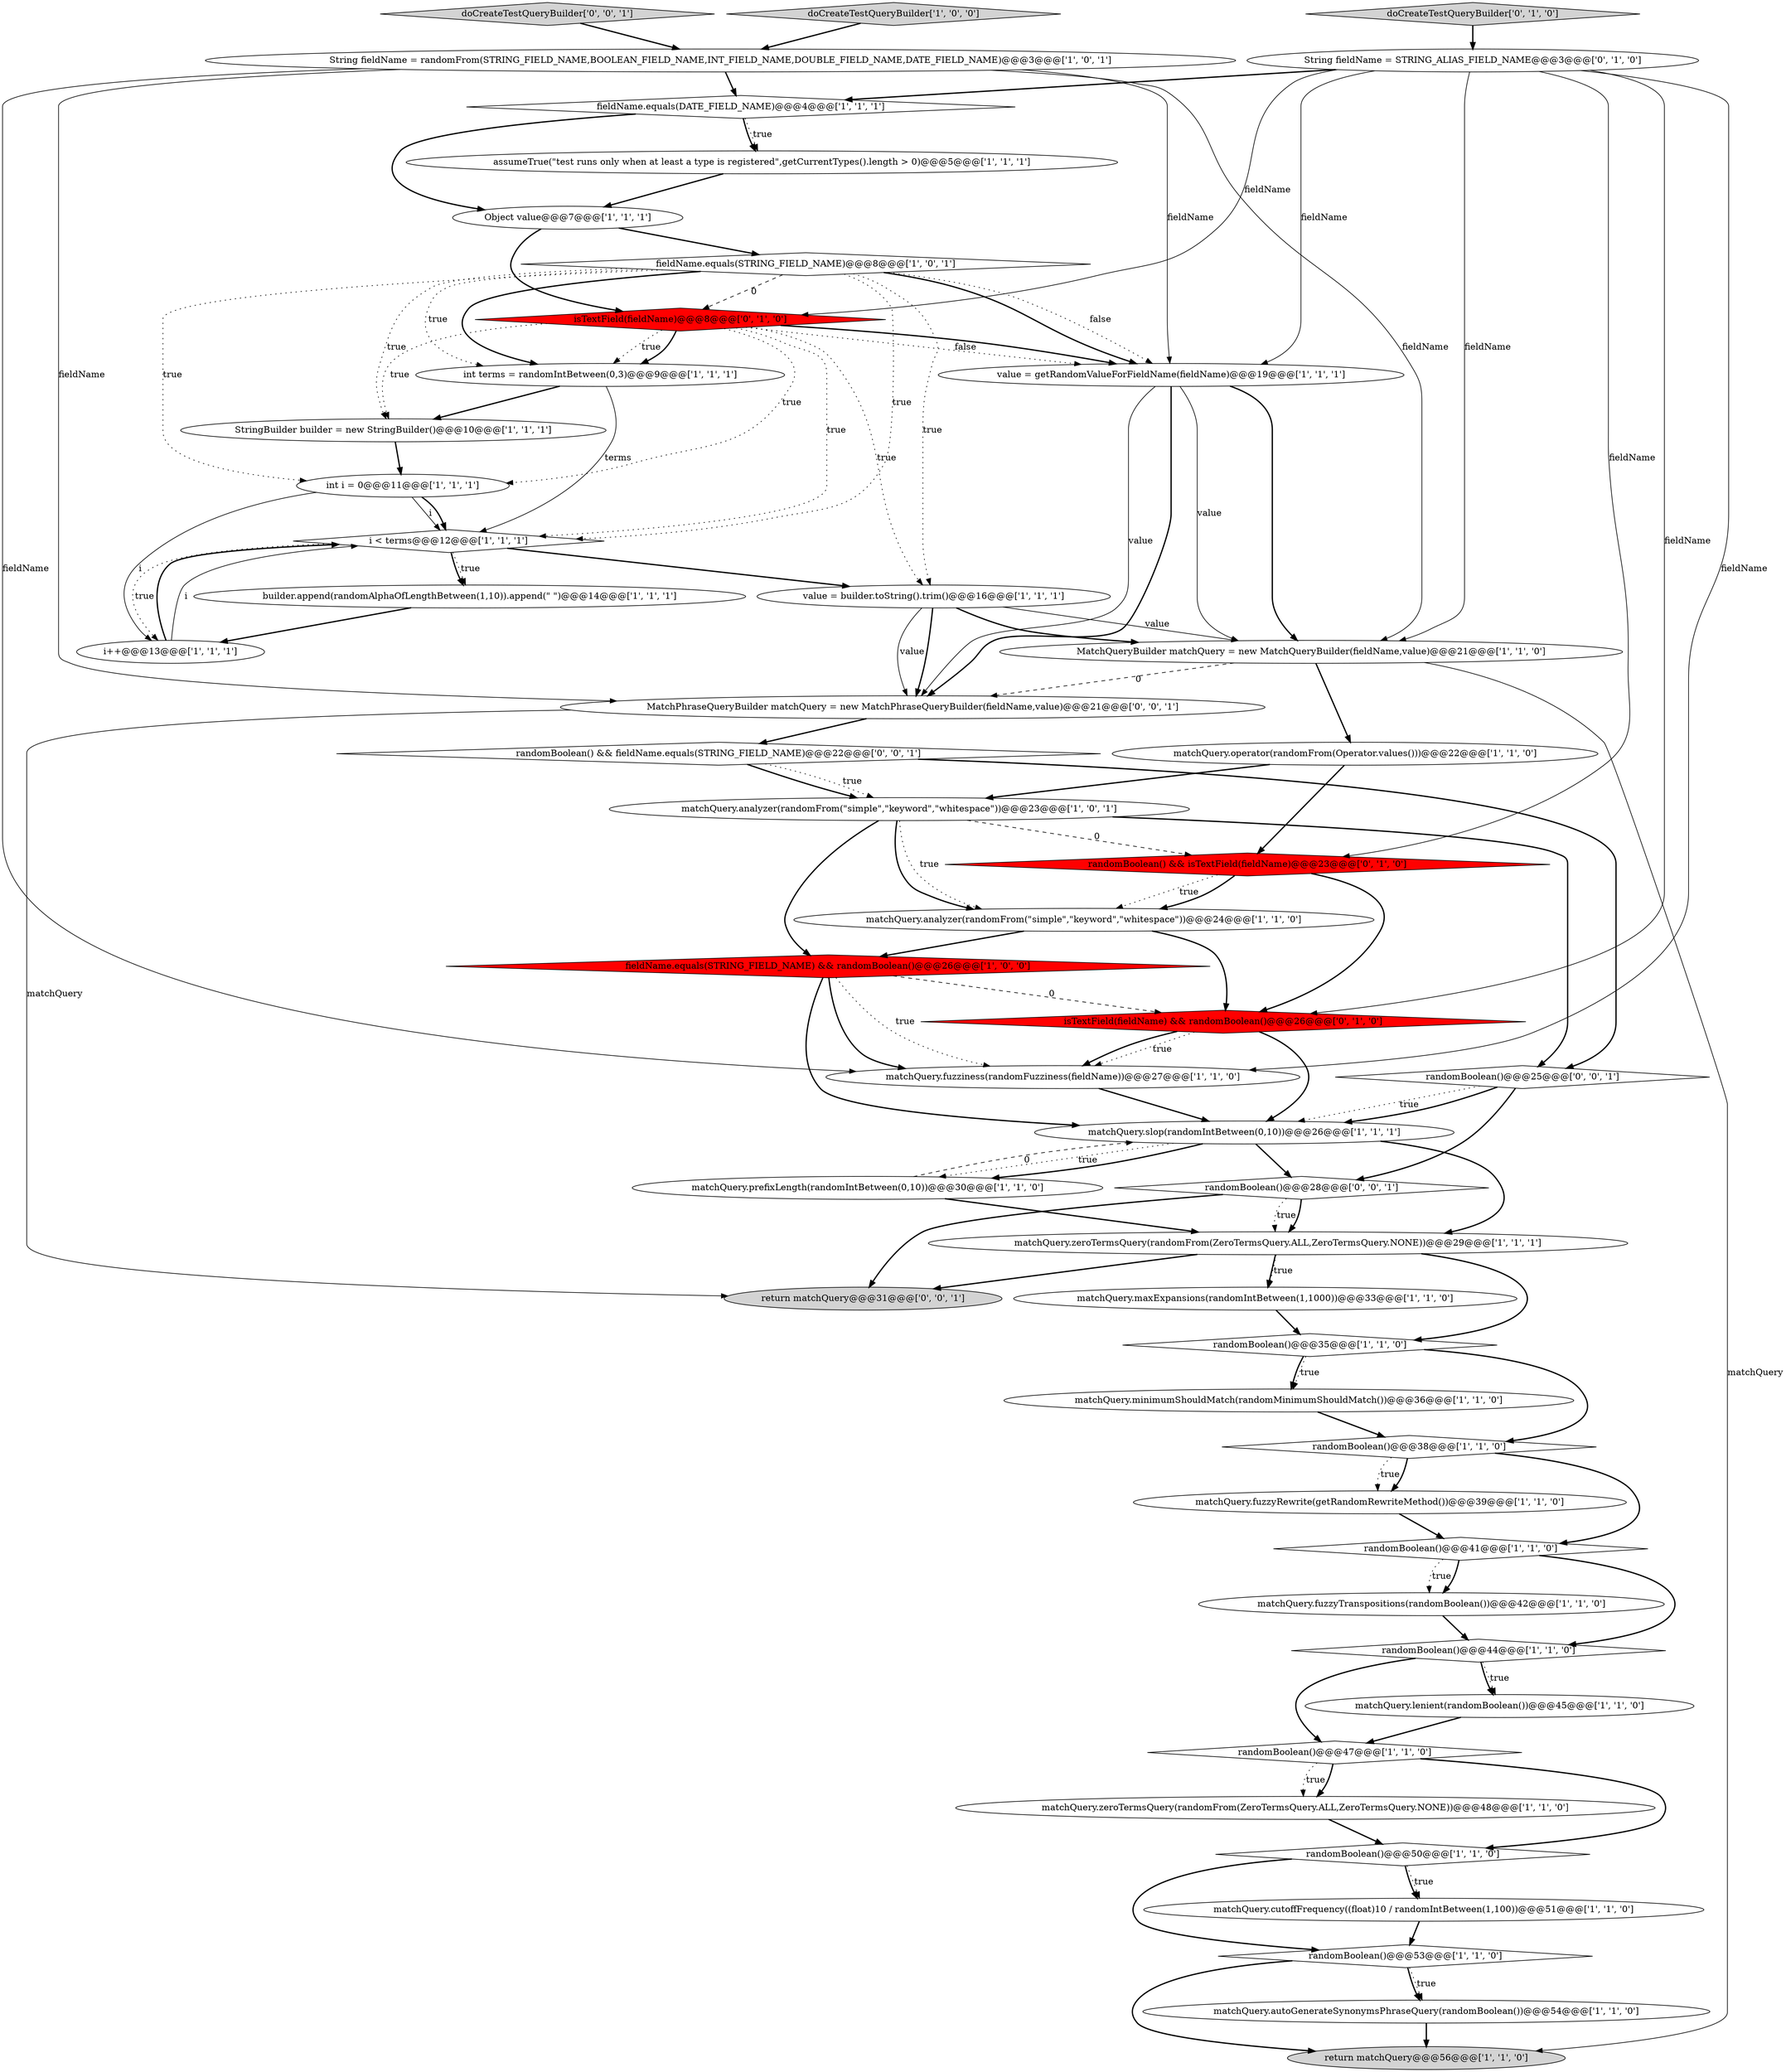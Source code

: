digraph {
36 [style = filled, label = "matchQuery.analyzer(randomFrom(\"simple\",\"keyword\",\"whitespace\"))@@@24@@@['1', '1', '0']", fillcolor = white, shape = ellipse image = "AAA0AAABBB1BBB"];
40 [style = filled, label = "randomBoolean() && isTextField(fieldName)@@@23@@@['0', '1', '0']", fillcolor = red, shape = diamond image = "AAA1AAABBB2BBB"];
49 [style = filled, label = "randomBoolean()@@@25@@@['0', '0', '1']", fillcolor = white, shape = diamond image = "AAA0AAABBB3BBB"];
14 [style = filled, label = "assumeTrue(\"test runs only when at least a type is registered\",getCurrentTypes().length > 0)@@@5@@@['1', '1', '1']", fillcolor = white, shape = ellipse image = "AAA0AAABBB1BBB"];
21 [style = filled, label = "int terms = randomIntBetween(0,3)@@@9@@@['1', '1', '1']", fillcolor = white, shape = ellipse image = "AAA0AAABBB1BBB"];
30 [style = filled, label = "i < terms@@@12@@@['1', '1', '1']", fillcolor = white, shape = diamond image = "AAA0AAABBB1BBB"];
15 [style = filled, label = "String fieldName = randomFrom(STRING_FIELD_NAME,BOOLEAN_FIELD_NAME,INT_FIELD_NAME,DOUBLE_FIELD_NAME,DATE_FIELD_NAME)@@@3@@@['1', '0', '1']", fillcolor = white, shape = ellipse image = "AAA0AAABBB1BBB"];
13 [style = filled, label = "matchQuery.fuzzyTranspositions(randomBoolean())@@@42@@@['1', '1', '0']", fillcolor = white, shape = ellipse image = "AAA0AAABBB1BBB"];
18 [style = filled, label = "fieldName.equals(STRING_FIELD_NAME) && randomBoolean()@@@26@@@['1', '0', '0']", fillcolor = red, shape = diamond image = "AAA1AAABBB1BBB"];
45 [style = filled, label = "return matchQuery@@@31@@@['0', '0', '1']", fillcolor = lightgray, shape = ellipse image = "AAA0AAABBB3BBB"];
24 [style = filled, label = "matchQuery.maxExpansions(randomIntBetween(1,1000))@@@33@@@['1', '1', '0']", fillcolor = white, shape = ellipse image = "AAA0AAABBB1BBB"];
0 [style = filled, label = "i++@@@13@@@['1', '1', '1']", fillcolor = white, shape = ellipse image = "AAA0AAABBB1BBB"];
4 [style = filled, label = "value = builder.toString().trim()@@@16@@@['1', '1', '1']", fillcolor = white, shape = ellipse image = "AAA0AAABBB1BBB"];
7 [style = filled, label = "matchQuery.analyzer(randomFrom(\"simple\",\"keyword\",\"whitespace\"))@@@23@@@['1', '0', '1']", fillcolor = white, shape = ellipse image = "AAA0AAABBB1BBB"];
42 [style = filled, label = "doCreateTestQueryBuilder['0', '1', '0']", fillcolor = lightgray, shape = diamond image = "AAA0AAABBB2BBB"];
22 [style = filled, label = "matchQuery.fuzziness(randomFuzziness(fieldName))@@@27@@@['1', '1', '0']", fillcolor = white, shape = ellipse image = "AAA0AAABBB1BBB"];
37 [style = filled, label = "return matchQuery@@@56@@@['1', '1', '0']", fillcolor = lightgray, shape = ellipse image = "AAA0AAABBB1BBB"];
10 [style = filled, label = "matchQuery.minimumShouldMatch(randomMinimumShouldMatch())@@@36@@@['1', '1', '0']", fillcolor = white, shape = ellipse image = "AAA0AAABBB1BBB"];
27 [style = filled, label = "randomBoolean()@@@50@@@['1', '1', '0']", fillcolor = white, shape = diamond image = "AAA0AAABBB1BBB"];
39 [style = filled, label = "isTextField(fieldName) && randomBoolean()@@@26@@@['0', '1', '0']", fillcolor = red, shape = diamond image = "AAA1AAABBB2BBB"];
43 [style = filled, label = "String fieldName = STRING_ALIAS_FIELD_NAME@@@3@@@['0', '1', '0']", fillcolor = white, shape = ellipse image = "AAA0AAABBB2BBB"];
26 [style = filled, label = "doCreateTestQueryBuilder['1', '0', '0']", fillcolor = lightgray, shape = diamond image = "AAA0AAABBB1BBB"];
16 [style = filled, label = "fieldName.equals(STRING_FIELD_NAME)@@@8@@@['1', '0', '1']", fillcolor = white, shape = diamond image = "AAA0AAABBB1BBB"];
8 [style = filled, label = "matchQuery.prefixLength(randomIntBetween(0,10))@@@30@@@['1', '1', '0']", fillcolor = white, shape = ellipse image = "AAA0AAABBB1BBB"];
46 [style = filled, label = "MatchPhraseQueryBuilder matchQuery = new MatchPhraseQueryBuilder(fieldName,value)@@@21@@@['0', '0', '1']", fillcolor = white, shape = ellipse image = "AAA0AAABBB3BBB"];
9 [style = filled, label = "matchQuery.cutoffFrequency((float)10 / randomIntBetween(1,100))@@@51@@@['1', '1', '0']", fillcolor = white, shape = ellipse image = "AAA0AAABBB1BBB"];
41 [style = filled, label = "isTextField(fieldName)@@@8@@@['0', '1', '0']", fillcolor = red, shape = diamond image = "AAA1AAABBB2BBB"];
31 [style = filled, label = "randomBoolean()@@@44@@@['1', '1', '0']", fillcolor = white, shape = diamond image = "AAA0AAABBB1BBB"];
20 [style = filled, label = "value = getRandomValueForFieldName(fieldName)@@@19@@@['1', '1', '1']", fillcolor = white, shape = ellipse image = "AAA0AAABBB1BBB"];
17 [style = filled, label = "randomBoolean()@@@53@@@['1', '1', '0']", fillcolor = white, shape = diamond image = "AAA0AAABBB1BBB"];
29 [style = filled, label = "matchQuery.fuzzyRewrite(getRandomRewriteMethod())@@@39@@@['1', '1', '0']", fillcolor = white, shape = ellipse image = "AAA0AAABBB1BBB"];
44 [style = filled, label = "randomBoolean()@@@28@@@['0', '0', '1']", fillcolor = white, shape = diamond image = "AAA0AAABBB3BBB"];
34 [style = filled, label = "int i = 0@@@11@@@['1', '1', '1']", fillcolor = white, shape = ellipse image = "AAA0AAABBB1BBB"];
11 [style = filled, label = "matchQuery.zeroTermsQuery(randomFrom(ZeroTermsQuery.ALL,ZeroTermsQuery.NONE))@@@48@@@['1', '1', '0']", fillcolor = white, shape = ellipse image = "AAA0AAABBB1BBB"];
3 [style = filled, label = "matchQuery.zeroTermsQuery(randomFrom(ZeroTermsQuery.ALL,ZeroTermsQuery.NONE))@@@29@@@['1', '1', '1']", fillcolor = white, shape = ellipse image = "AAA0AAABBB1BBB"];
48 [style = filled, label = "randomBoolean() && fieldName.equals(STRING_FIELD_NAME)@@@22@@@['0', '0', '1']", fillcolor = white, shape = diamond image = "AAA0AAABBB3BBB"];
19 [style = filled, label = "matchQuery.slop(randomIntBetween(0,10))@@@26@@@['1', '1', '1']", fillcolor = white, shape = ellipse image = "AAA0AAABBB1BBB"];
2 [style = filled, label = "randomBoolean()@@@38@@@['1', '1', '0']", fillcolor = white, shape = diamond image = "AAA0AAABBB1BBB"];
5 [style = filled, label = "StringBuilder builder = new StringBuilder()@@@10@@@['1', '1', '1']", fillcolor = white, shape = ellipse image = "AAA0AAABBB1BBB"];
12 [style = filled, label = "matchQuery.operator(randomFrom(Operator.values()))@@@22@@@['1', '1', '0']", fillcolor = white, shape = ellipse image = "AAA0AAABBB1BBB"];
33 [style = filled, label = "fieldName.equals(DATE_FIELD_NAME)@@@4@@@['1', '1', '1']", fillcolor = white, shape = diamond image = "AAA0AAABBB1BBB"];
32 [style = filled, label = "matchQuery.lenient(randomBoolean())@@@45@@@['1', '1', '0']", fillcolor = white, shape = ellipse image = "AAA0AAABBB1BBB"];
38 [style = filled, label = "Object value@@@7@@@['1', '1', '1']", fillcolor = white, shape = ellipse image = "AAA0AAABBB1BBB"];
47 [style = filled, label = "doCreateTestQueryBuilder['0', '0', '1']", fillcolor = lightgray, shape = diamond image = "AAA0AAABBB3BBB"];
6 [style = filled, label = "randomBoolean()@@@41@@@['1', '1', '0']", fillcolor = white, shape = diamond image = "AAA0AAABBB1BBB"];
23 [style = filled, label = "randomBoolean()@@@35@@@['1', '1', '0']", fillcolor = white, shape = diamond image = "AAA0AAABBB1BBB"];
1 [style = filled, label = "MatchQueryBuilder matchQuery = new MatchQueryBuilder(fieldName,value)@@@21@@@['1', '1', '0']", fillcolor = white, shape = ellipse image = "AAA0AAABBB1BBB"];
35 [style = filled, label = "randomBoolean()@@@47@@@['1', '1', '0']", fillcolor = white, shape = diamond image = "AAA0AAABBB1BBB"];
25 [style = filled, label = "matchQuery.autoGenerateSynonymsPhraseQuery(randomBoolean())@@@54@@@['1', '1', '0']", fillcolor = white, shape = ellipse image = "AAA0AAABBB1BBB"];
28 [style = filled, label = "builder.append(randomAlphaOfLengthBetween(1,10)).append(\" \")@@@14@@@['1', '1', '1']", fillcolor = white, shape = ellipse image = "AAA0AAABBB1BBB"];
32->35 [style = bold, label=""];
17->25 [style = bold, label=""];
0->30 [style = bold, label=""];
39->19 [style = bold, label=""];
39->22 [style = dotted, label="true"];
16->34 [style = dotted, label="true"];
3->24 [style = bold, label=""];
7->36 [style = dotted, label="true"];
2->6 [style = bold, label=""];
41->20 [style = dotted, label="false"];
27->9 [style = bold, label=""];
4->46 [style = solid, label="value"];
30->0 [style = dotted, label="true"];
38->41 [style = bold, label=""];
20->46 [style = solid, label="value"];
33->14 [style = dotted, label="true"];
40->36 [style = dotted, label="true"];
46->48 [style = bold, label=""];
41->20 [style = bold, label=""];
7->49 [style = bold, label=""];
43->20 [style = solid, label="fieldName"];
12->7 [style = bold, label=""];
43->22 [style = solid, label="fieldName"];
20->1 [style = solid, label="value"];
43->39 [style = solid, label="fieldName"];
5->34 [style = bold, label=""];
19->44 [style = bold, label=""];
28->0 [style = bold, label=""];
18->39 [style = dashed, label="0"];
29->6 [style = bold, label=""];
12->40 [style = bold, label=""];
18->22 [style = bold, label=""];
30->28 [style = bold, label=""];
31->35 [style = bold, label=""];
27->9 [style = dotted, label="true"];
48->7 [style = dotted, label="true"];
36->18 [style = bold, label=""];
26->15 [style = bold, label=""];
16->5 [style = dotted, label="true"];
27->17 [style = bold, label=""];
1->12 [style = bold, label=""];
13->31 [style = bold, label=""];
15->22 [style = solid, label="fieldName"];
19->3 [style = bold, label=""];
44->3 [style = dotted, label="true"];
4->46 [style = bold, label=""];
41->21 [style = dotted, label="true"];
48->49 [style = bold, label=""];
46->45 [style = solid, label="matchQuery"];
2->29 [style = dotted, label="true"];
15->20 [style = solid, label="fieldName"];
41->21 [style = bold, label=""];
44->3 [style = bold, label=""];
6->13 [style = dotted, label="true"];
18->19 [style = bold, label=""];
9->17 [style = bold, label=""];
14->38 [style = bold, label=""];
43->41 [style = solid, label="fieldName"];
17->37 [style = bold, label=""];
16->4 [style = dotted, label="true"];
39->22 [style = bold, label=""];
41->5 [style = dotted, label="true"];
21->30 [style = solid, label="terms"];
3->23 [style = bold, label=""];
16->41 [style = dashed, label="0"];
25->37 [style = bold, label=""];
1->46 [style = dashed, label="0"];
23->10 [style = bold, label=""];
43->33 [style = bold, label=""];
16->21 [style = dotted, label="true"];
10->2 [style = bold, label=""];
30->28 [style = dotted, label="true"];
16->20 [style = bold, label=""];
44->45 [style = bold, label=""];
15->33 [style = bold, label=""];
41->30 [style = dotted, label="true"];
34->30 [style = solid, label="i"];
43->1 [style = solid, label="fieldName"];
22->19 [style = bold, label=""];
15->46 [style = solid, label="fieldName"];
31->32 [style = bold, label=""];
3->45 [style = bold, label=""];
49->44 [style = bold, label=""];
8->3 [style = bold, label=""];
38->16 [style = bold, label=""];
49->19 [style = dotted, label="true"];
34->0 [style = solid, label="i"];
20->1 [style = bold, label=""];
19->8 [style = dotted, label="true"];
36->39 [style = bold, label=""];
3->24 [style = dotted, label="true"];
21->5 [style = bold, label=""];
41->34 [style = dotted, label="true"];
23->10 [style = dotted, label="true"];
40->39 [style = bold, label=""];
17->25 [style = dotted, label="true"];
41->4 [style = dotted, label="true"];
40->36 [style = bold, label=""];
0->30 [style = solid, label="i"];
6->13 [style = bold, label=""];
49->19 [style = bold, label=""];
7->18 [style = bold, label=""];
48->7 [style = bold, label=""];
1->37 [style = solid, label="matchQuery"];
4->1 [style = bold, label=""];
23->2 [style = bold, label=""];
4->1 [style = solid, label="value"];
7->36 [style = bold, label=""];
7->40 [style = dashed, label="0"];
24->23 [style = bold, label=""];
18->22 [style = dotted, label="true"];
8->19 [style = dashed, label="0"];
33->14 [style = bold, label=""];
35->27 [style = bold, label=""];
42->43 [style = bold, label=""];
47->15 [style = bold, label=""];
16->30 [style = dotted, label="true"];
20->46 [style = bold, label=""];
34->30 [style = bold, label=""];
35->11 [style = dotted, label="true"];
19->8 [style = bold, label=""];
31->32 [style = dotted, label="true"];
6->31 [style = bold, label=""];
16->20 [style = dotted, label="false"];
30->4 [style = bold, label=""];
16->21 [style = bold, label=""];
43->40 [style = solid, label="fieldName"];
33->38 [style = bold, label=""];
15->1 [style = solid, label="fieldName"];
2->29 [style = bold, label=""];
11->27 [style = bold, label=""];
35->11 [style = bold, label=""];
}
